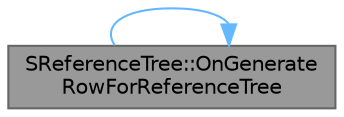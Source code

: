 digraph "SReferenceTree::OnGenerateRowForReferenceTree"
{
 // INTERACTIVE_SVG=YES
 // LATEX_PDF_SIZE
  bgcolor="transparent";
  edge [fontname=Helvetica,fontsize=10,labelfontname=Helvetica,labelfontsize=10];
  node [fontname=Helvetica,fontsize=10,shape=box,height=0.2,width=0.4];
  rankdir="LR";
  Node1 [id="Node000001",label="SReferenceTree::OnGenerate\lRowForReferenceTree",height=0.2,width=0.4,color="gray40", fillcolor="grey60", style="filled", fontcolor="black",tooltip="Generates a row for the tree."];
  Node1 -> Node1 [id="edge1_Node000001_Node000001",color="steelblue1",style="solid",tooltip=" "];
}
